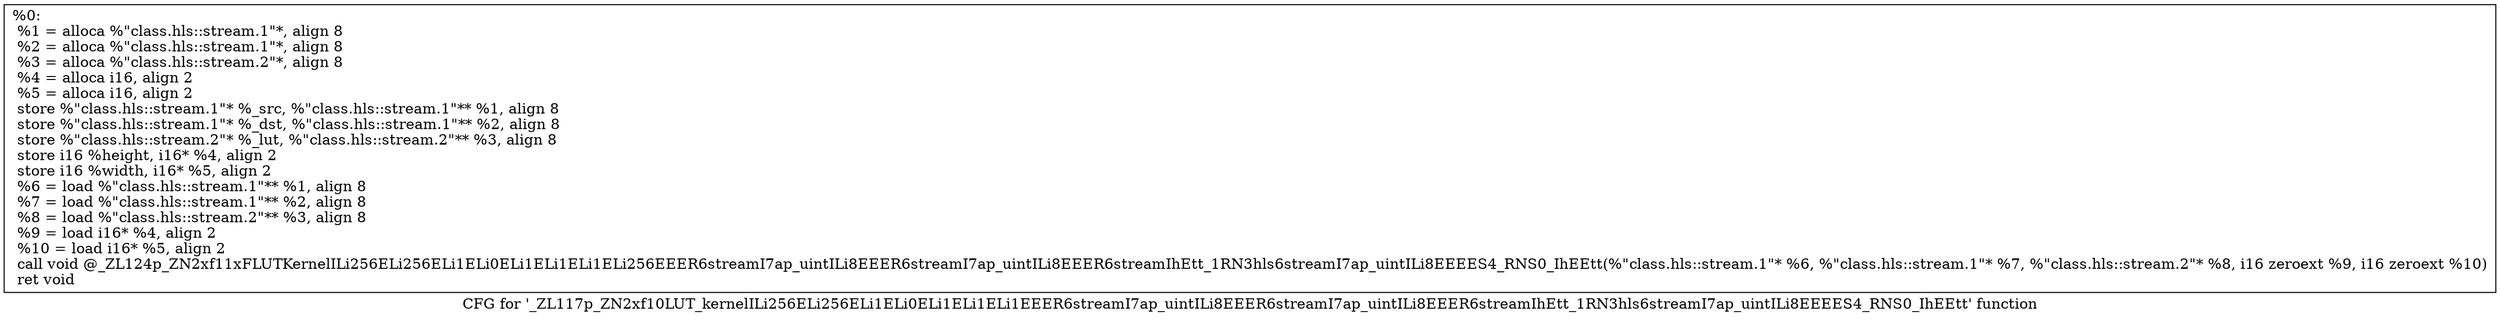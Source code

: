 digraph "CFG for '_ZL117p_ZN2xf10LUT_kernelILi256ELi256ELi1ELi0ELi1ELi1ELi1EEER6streamI7ap_uintILi8EEER6streamI7ap_uintILi8EEER6streamIhEtt_1RN3hls6streamI7ap_uintILi8EEEES4_RNS0_IhEEtt' function" {
	label="CFG for '_ZL117p_ZN2xf10LUT_kernelILi256ELi256ELi1ELi0ELi1ELi1ELi1EEER6streamI7ap_uintILi8EEER6streamI7ap_uintILi8EEER6streamIhEtt_1RN3hls6streamI7ap_uintILi8EEEES4_RNS0_IhEEtt' function";

	Node0x24f7360 [shape=record,label="{%0:\l  %1 = alloca %\"class.hls::stream.1\"*, align 8\l  %2 = alloca %\"class.hls::stream.1\"*, align 8\l  %3 = alloca %\"class.hls::stream.2\"*, align 8\l  %4 = alloca i16, align 2\l  %5 = alloca i16, align 2\l  store %\"class.hls::stream.1\"* %_src, %\"class.hls::stream.1\"** %1, align 8\l  store %\"class.hls::stream.1\"* %_dst, %\"class.hls::stream.1\"** %2, align 8\l  store %\"class.hls::stream.2\"* %_lut, %\"class.hls::stream.2\"** %3, align 8\l  store i16 %height, i16* %4, align 2\l  store i16 %width, i16* %5, align 2\l  %6 = load %\"class.hls::stream.1\"** %1, align 8\l  %7 = load %\"class.hls::stream.1\"** %2, align 8\l  %8 = load %\"class.hls::stream.2\"** %3, align 8\l  %9 = load i16* %4, align 2\l  %10 = load i16* %5, align 2\l  call void @_ZL124p_ZN2xf11xFLUTKernelILi256ELi256ELi1ELi0ELi1ELi1ELi1ELi256EEER6streamI7ap_uintILi8EEER6streamI7ap_uintILi8EEER6streamIhEtt_1RN3hls6streamI7ap_uintILi8EEEES4_RNS0_IhEEtt(%\"class.hls::stream.1\"* %6, %\"class.hls::stream.1\"* %7, %\"class.hls::stream.2\"* %8, i16 zeroext %9, i16 zeroext %10)\l  ret void\l}"];
}
